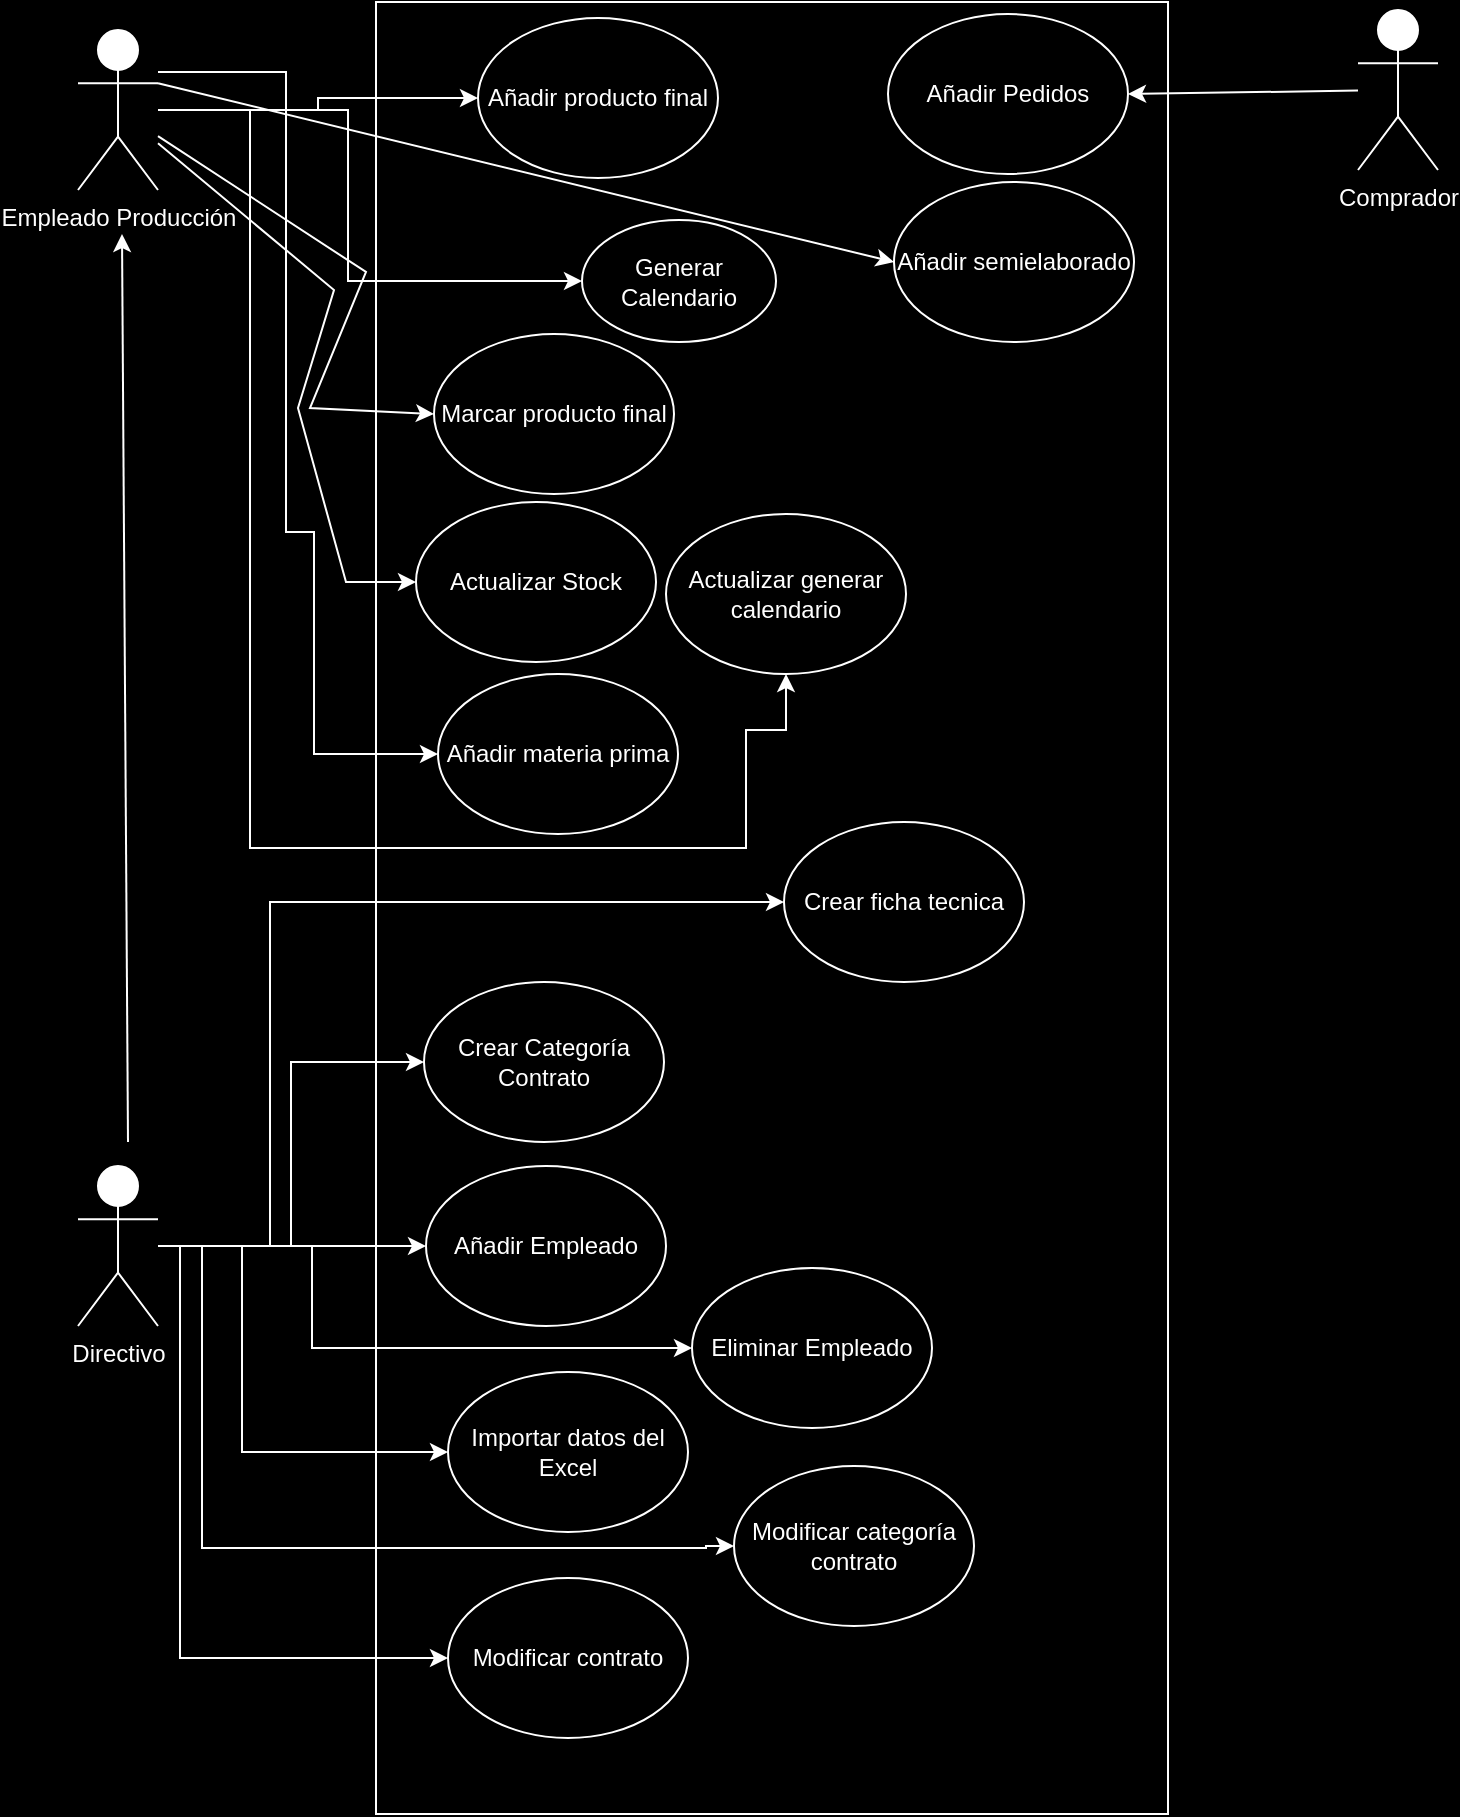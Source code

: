 <mxfile version="25.0.3">
  <diagram name="Página-1" id="06AF3zY8WJ6L7aPvt4G1">
    <mxGraphModel dx="1187" dy="634" grid="0" gridSize="10" guides="1" tooltips="1" connect="1" arrows="1" fold="1" page="1" pageScale="1" pageWidth="1169" pageHeight="1654" background="#000000" math="0" shadow="0">
      <root>
        <mxCell id="0" />
        <mxCell id="1" parent="0" />
        <mxCell id="SCfyc4ZBx02yeM0d7_xD-1" value="&lt;font color=&quot;#ffffff&quot;&gt;Directivo&lt;/font&gt;" style="shape=umlActor;verticalLabelPosition=bottom;verticalAlign=top;html=1;outlineConnect=0;strokeColor=#FFFFFF;" parent="1" vertex="1">
          <mxGeometry x="51" y="626" width="40" height="80" as="geometry" />
        </mxCell>
        <mxCell id="SCfyc4ZBx02yeM0d7_xD-26" value="" style="edgeStyle=orthogonalEdgeStyle;rounded=0;orthogonalLoop=1;jettySize=auto;html=1;" parent="1" source="SCfyc4ZBx02yeM0d7_xD-4" edge="1">
          <mxGeometry relative="1" as="geometry">
            <mxPoint x="100" y="320" as="targetPoint" />
          </mxGeometry>
        </mxCell>
        <mxCell id="SCfyc4ZBx02yeM0d7_xD-4" value="&lt;font color=&quot;#ffffff&quot;&gt;Empleado Producción&lt;/font&gt;" style="shape=umlActor;verticalLabelPosition=bottom;verticalAlign=top;html=1;outlineConnect=0;strokeColor=#FFFFFF;" parent="1" vertex="1">
          <mxGeometry x="51" y="58" width="40" height="80" as="geometry" />
        </mxCell>
        <mxCell id="SCfyc4ZBx02yeM0d7_xD-7" value="" style="rounded=0;whiteSpace=wrap;html=1;strokeColor=#FFFFFF;gradientColor=none;fillColor=#000000;" parent="1" vertex="1">
          <mxGeometry x="200" y="44" width="396" height="906" as="geometry" />
        </mxCell>
        <mxCell id="SCfyc4ZBx02yeM0d7_xD-11" value="" style="endArrow=classic;html=1;rounded=0;strokeColor=#FFFFFF;" parent="1" edge="1">
          <mxGeometry width="50" height="50" relative="1" as="geometry">
            <mxPoint x="76" y="614" as="sourcePoint" />
            <mxPoint x="73" y="160" as="targetPoint" />
          </mxGeometry>
        </mxCell>
        <mxCell id="SCfyc4ZBx02yeM0d7_xD-14" value="Añadir Empleado" style="ellipse;whiteSpace=wrap;html=1;strokeColor=#FFFFFF;fillColor=none;fontColor=#FFFFFF;" parent="1" vertex="1">
          <mxGeometry x="225" y="626" width="120" height="80" as="geometry" />
        </mxCell>
        <mxCell id="SCfyc4ZBx02yeM0d7_xD-15" value="Añadir Pedidos" style="ellipse;whiteSpace=wrap;html=1;strokeColor=#FFFFFF;fontColor=#FFFFFF;fillColor=#000000;" parent="1" vertex="1">
          <mxGeometry x="456" y="50" width="120" height="80" as="geometry" />
        </mxCell>
        <mxCell id="SCfyc4ZBx02yeM0d7_xD-17" value="Actualizar Stock" style="ellipse;whiteSpace=wrap;html=1;strokeColor=#FFFFFF;fillColor=#000000;fontColor=#FFFFFF;" parent="1" vertex="1">
          <mxGeometry x="220" y="294" width="120" height="80" as="geometry" />
        </mxCell>
        <mxCell id="SCfyc4ZBx02yeM0d7_xD-18" value="Marcar producto final" style="ellipse;whiteSpace=wrap;html=1;strokeColor=#FFFFFF;fillColor=#000000;fontColor=#FFFFFF;" parent="1" vertex="1">
          <mxGeometry x="229" y="210" width="120" height="80" as="geometry" />
        </mxCell>
        <mxCell id="SCfyc4ZBx02yeM0d7_xD-19" value="" style="endArrow=classic;html=1;rounded=0;entryX=0;entryY=0.5;entryDx=0;entryDy=0;strokeColor=#FFFFFF;" parent="1" source="SCfyc4ZBx02yeM0d7_xD-1" target="SCfyc4ZBx02yeM0d7_xD-14" edge="1">
          <mxGeometry width="50" height="50" relative="1" as="geometry">
            <mxPoint x="130" y="480" as="sourcePoint" />
            <mxPoint x="340" y="310" as="targetPoint" />
          </mxGeometry>
        </mxCell>
        <mxCell id="SCfyc4ZBx02yeM0d7_xD-21" value="" style="endArrow=classic;html=1;rounded=0;strokeColor=#FFFFFF;entryX=1;entryY=0.5;entryDx=0;entryDy=0;" parent="1" source="uhOR-iNoNvTAdWTuNF0g-2" target="SCfyc4ZBx02yeM0d7_xD-15" edge="1">
          <mxGeometry width="50" height="50" relative="1" as="geometry">
            <mxPoint x="151" y="119" as="sourcePoint" />
            <mxPoint x="626" y="144" as="targetPoint" />
          </mxGeometry>
        </mxCell>
        <mxCell id="SCfyc4ZBx02yeM0d7_xD-23" value="" style="endArrow=classic;html=1;rounded=0;entryX=0;entryY=0.5;entryDx=0;entryDy=0;strokeColor=#FFFFFF;" parent="1" source="SCfyc4ZBx02yeM0d7_xD-4" target="SCfyc4ZBx02yeM0d7_xD-17" edge="1">
          <mxGeometry width="50" height="50" relative="1" as="geometry">
            <mxPoint x="137" y="293" as="sourcePoint" />
            <mxPoint x="180" y="330" as="targetPoint" />
            <Array as="points">
              <mxPoint x="179" y="188" />
              <mxPoint x="161" y="247" />
              <mxPoint x="185" y="334" />
            </Array>
          </mxGeometry>
        </mxCell>
        <mxCell id="SCfyc4ZBx02yeM0d7_xD-24" value="" style="endArrow=classic;html=1;rounded=0;entryX=0;entryY=0.5;entryDx=0;entryDy=0;strokeColor=#FFFFFF;" parent="1" source="SCfyc4ZBx02yeM0d7_xD-4" target="SCfyc4ZBx02yeM0d7_xD-18" edge="1">
          <mxGeometry width="50" height="50" relative="1" as="geometry">
            <mxPoint x="140" y="200" as="sourcePoint" />
            <mxPoint x="190" y="340" as="targetPoint" />
            <Array as="points">
              <mxPoint x="195" y="179" />
              <mxPoint x="167" y="247" />
            </Array>
          </mxGeometry>
        </mxCell>
        <mxCell id="uhOR-iNoNvTAdWTuNF0g-2" value="&lt;font color=&quot;#ffffff&quot;&gt;Comprador&lt;/font&gt;" style="shape=umlActor;verticalLabelPosition=bottom;verticalAlign=top;html=1;outlineConnect=0;strokeColor=#FFFFFF;" parent="1" vertex="1">
          <mxGeometry x="691" y="48" width="40" height="80" as="geometry" />
        </mxCell>
        <mxCell id="_DzYwH8s_2HNpL_4tAYA-2" value="Importar datos del Excel" style="ellipse;whiteSpace=wrap;html=1;strokeColor=#FFFFFF;fillColor=none;fontColor=#FFFFFF;" vertex="1" parent="1">
          <mxGeometry x="236" y="729" width="120" height="80" as="geometry" />
        </mxCell>
        <mxCell id="_DzYwH8s_2HNpL_4tAYA-3" style="edgeStyle=orthogonalEdgeStyle;rounded=0;orthogonalLoop=1;jettySize=auto;html=1;strokeColor=#FFFFFF;entryX=0;entryY=0.5;entryDx=0;entryDy=0;" edge="1" parent="1" source="SCfyc4ZBx02yeM0d7_xD-1" target="_DzYwH8s_2HNpL_4tAYA-2">
          <mxGeometry relative="1" as="geometry">
            <mxPoint x="177" y="804" as="targetPoint" />
            <Array as="points">
              <mxPoint x="133" y="666" />
              <mxPoint x="133" y="769" />
            </Array>
          </mxGeometry>
        </mxCell>
        <mxCell id="_DzYwH8s_2HNpL_4tAYA-5" value="Añadir materia prima" style="ellipse;whiteSpace=wrap;html=1;strokeColor=#FFFFFF;fillColor=none;fontColor=#FFFFFF;" vertex="1" parent="1">
          <mxGeometry x="231" y="380" width="120" height="80" as="geometry" />
        </mxCell>
        <mxCell id="_DzYwH8s_2HNpL_4tAYA-4" style="edgeStyle=orthogonalEdgeStyle;rounded=0;orthogonalLoop=1;jettySize=auto;html=1;strokeColor=#FFFFFF;entryX=0;entryY=0.5;entryDx=0;entryDy=0;" edge="1" parent="1" source="SCfyc4ZBx02yeM0d7_xD-4" target="_DzYwH8s_2HNpL_4tAYA-5">
          <mxGeometry relative="1" as="geometry">
            <mxPoint x="172.765" y="457.059" as="targetPoint" />
            <Array as="points">
              <mxPoint x="155" y="79" />
              <mxPoint x="155" y="309" />
              <mxPoint x="169" y="309" />
              <mxPoint x="169" y="420" />
            </Array>
          </mxGeometry>
        </mxCell>
        <mxCell id="_DzYwH8s_2HNpL_4tAYA-6" value="Añadir semielaborado" style="ellipse;whiteSpace=wrap;html=1;strokeColor=#FFFFFF;fillColor=none;fontColor=#FFFFFF;" vertex="1" parent="1">
          <mxGeometry x="459" y="134" width="120" height="80" as="geometry" />
        </mxCell>
        <mxCell id="_DzYwH8s_2HNpL_4tAYA-7" value="" style="endArrow=classic;html=1;rounded=0;exitX=1;exitY=0.333;exitDx=0;exitDy=0;exitPerimeter=0;entryX=0;entryY=0.5;entryDx=0;entryDy=0;strokeColor=#ffffff;" edge="1" parent="1" source="SCfyc4ZBx02yeM0d7_xD-4" target="_DzYwH8s_2HNpL_4tAYA-6">
          <mxGeometry width="50" height="50" relative="1" as="geometry">
            <mxPoint x="457" y="412" as="sourcePoint" />
            <mxPoint x="507" y="362" as="targetPoint" />
          </mxGeometry>
        </mxCell>
        <mxCell id="_DzYwH8s_2HNpL_4tAYA-10" value="Crear ficha tecnica" style="ellipse;whiteSpace=wrap;html=1;strokeColor=#FFFFFF;fillColor=none;fontColor=#FFFFFF;" vertex="1" parent="1">
          <mxGeometry x="404" y="454" width="120" height="80" as="geometry" />
        </mxCell>
        <mxCell id="_DzYwH8s_2HNpL_4tAYA-11" style="edgeStyle=orthogonalEdgeStyle;rounded=0;orthogonalLoop=1;jettySize=auto;html=1;entryX=0;entryY=0.5;entryDx=0;entryDy=0;strokeColor=#FFFFFF;" edge="1" parent="1" source="SCfyc4ZBx02yeM0d7_xD-1" target="_DzYwH8s_2HNpL_4tAYA-10">
          <mxGeometry relative="1" as="geometry">
            <Array as="points">
              <mxPoint x="147" y="666" />
              <mxPoint x="147" y="494" />
            </Array>
          </mxGeometry>
        </mxCell>
        <mxCell id="_DzYwH8s_2HNpL_4tAYA-12" value="Eliminar Empleado" style="ellipse;whiteSpace=wrap;html=1;strokeColor=#FFFFFF;fillColor=none;fontColor=#FFFFFF;" vertex="1" parent="1">
          <mxGeometry x="358" y="677" width="120" height="80" as="geometry" />
        </mxCell>
        <mxCell id="_DzYwH8s_2HNpL_4tAYA-13" style="edgeStyle=orthogonalEdgeStyle;rounded=0;orthogonalLoop=1;jettySize=auto;html=1;entryX=0;entryY=0.5;entryDx=0;entryDy=0;strokeColor=#FFFFFF;" edge="1" parent="1" source="SCfyc4ZBx02yeM0d7_xD-1" target="_DzYwH8s_2HNpL_4tAYA-12">
          <mxGeometry relative="1" as="geometry">
            <Array as="points">
              <mxPoint x="168" y="666" />
              <mxPoint x="168" y="717" />
            </Array>
          </mxGeometry>
        </mxCell>
        <mxCell id="_DzYwH8s_2HNpL_4tAYA-14" value="Crear Categoría Contrato" style="ellipse;whiteSpace=wrap;html=1;strokeColor=#FFFFFF;fillColor=none;fontColor=#FFFFFF;" vertex="1" parent="1">
          <mxGeometry x="224" y="534" width="120" height="80" as="geometry" />
        </mxCell>
        <mxCell id="_DzYwH8s_2HNpL_4tAYA-15" style="edgeStyle=orthogonalEdgeStyle;rounded=0;orthogonalLoop=1;jettySize=auto;html=1;entryX=0;entryY=0.5;entryDx=0;entryDy=0;strokeColor=#ffffff;" edge="1" parent="1" source="SCfyc4ZBx02yeM0d7_xD-1" target="_DzYwH8s_2HNpL_4tAYA-14">
          <mxGeometry relative="1" as="geometry" />
        </mxCell>
        <mxCell id="_DzYwH8s_2HNpL_4tAYA-18" value="Modificar categoría contrato" style="ellipse;whiteSpace=wrap;html=1;strokeColor=#FFFFFF;fillColor=none;fontColor=#FFFFFF;" vertex="1" parent="1">
          <mxGeometry x="379" y="776" width="120" height="80" as="geometry" />
        </mxCell>
        <mxCell id="_DzYwH8s_2HNpL_4tAYA-19" style="edgeStyle=orthogonalEdgeStyle;rounded=0;orthogonalLoop=1;jettySize=auto;html=1;entryX=0;entryY=0.5;entryDx=0;entryDy=0;strokeColor=#FFFFFF;" edge="1" parent="1" source="SCfyc4ZBx02yeM0d7_xD-1" target="_DzYwH8s_2HNpL_4tAYA-18">
          <mxGeometry relative="1" as="geometry">
            <Array as="points">
              <mxPoint x="113" y="666" />
              <mxPoint x="113" y="817" />
              <mxPoint x="365" y="817" />
            </Array>
          </mxGeometry>
        </mxCell>
        <mxCell id="_DzYwH8s_2HNpL_4tAYA-20" value="Modificar contrato" style="ellipse;whiteSpace=wrap;html=1;strokeColor=#FFFFFF;fillColor=none;fontColor=#FFFFFF;" vertex="1" parent="1">
          <mxGeometry x="236" y="832" width="120" height="80" as="geometry" />
        </mxCell>
        <mxCell id="_DzYwH8s_2HNpL_4tAYA-21" style="edgeStyle=orthogonalEdgeStyle;rounded=0;orthogonalLoop=1;jettySize=auto;html=1;entryX=0;entryY=0.5;entryDx=0;entryDy=0;strokeColor=#FFFFFF;" edge="1" parent="1" source="SCfyc4ZBx02yeM0d7_xD-1" target="_DzYwH8s_2HNpL_4tAYA-20">
          <mxGeometry relative="1" as="geometry">
            <Array as="points">
              <mxPoint x="102" y="666" />
              <mxPoint x="102" y="872" />
            </Array>
          </mxGeometry>
        </mxCell>
        <mxCell id="_DzYwH8s_2HNpL_4tAYA-22" value="Añadir producto final" style="ellipse;whiteSpace=wrap;html=1;strokeColor=#FFFFFF;fillColor=none;fontColor=#FFFFFF;" vertex="1" parent="1">
          <mxGeometry x="251" y="52" width="120" height="80" as="geometry" />
        </mxCell>
        <mxCell id="_DzYwH8s_2HNpL_4tAYA-23" style="edgeStyle=orthogonalEdgeStyle;rounded=0;orthogonalLoop=1;jettySize=auto;html=1;entryX=0;entryY=0.5;entryDx=0;entryDy=0;strokeColor=#FFFFFF;" edge="1" parent="1" source="SCfyc4ZBx02yeM0d7_xD-4" target="_DzYwH8s_2HNpL_4tAYA-22">
          <mxGeometry relative="1" as="geometry" />
        </mxCell>
        <mxCell id="_DzYwH8s_2HNpL_4tAYA-24" value="Generar Calendario" style="ellipse;whiteSpace=wrap;html=1;strokeColor=#FFFFFF;fillColor=#000000;fontColor=#FFFFFF;" vertex="1" parent="1">
          <mxGeometry x="303" y="153" width="97" height="61" as="geometry" />
        </mxCell>
        <mxCell id="_DzYwH8s_2HNpL_4tAYA-25" style="edgeStyle=orthogonalEdgeStyle;rounded=0;orthogonalLoop=1;jettySize=auto;html=1;entryX=0;entryY=0.5;entryDx=0;entryDy=0;strokeColor=#FFFFFF;" edge="1" parent="1" source="SCfyc4ZBx02yeM0d7_xD-4" target="_DzYwH8s_2HNpL_4tAYA-24">
          <mxGeometry relative="1" as="geometry">
            <Array as="points">
              <mxPoint x="186" y="98" />
              <mxPoint x="186" y="184" />
            </Array>
          </mxGeometry>
        </mxCell>
        <mxCell id="_DzYwH8s_2HNpL_4tAYA-26" value="Actualizar generar calendario" style="ellipse;whiteSpace=wrap;html=1;strokeColor=#FFFFFF;fillColor=#000000;fontColor=#FFFFFF;" vertex="1" parent="1">
          <mxGeometry x="345" y="300" width="120" height="80" as="geometry" />
        </mxCell>
        <mxCell id="_DzYwH8s_2HNpL_4tAYA-27" style="edgeStyle=orthogonalEdgeStyle;rounded=0;orthogonalLoop=1;jettySize=auto;html=1;entryX=0.5;entryY=1;entryDx=0;entryDy=0;strokeColor=#FFFFFF;" edge="1" parent="1" source="SCfyc4ZBx02yeM0d7_xD-4" target="_DzYwH8s_2HNpL_4tAYA-26">
          <mxGeometry relative="1" as="geometry">
            <Array as="points">
              <mxPoint x="137" y="98" />
              <mxPoint x="137" y="467" />
              <mxPoint x="385" y="467" />
              <mxPoint x="385" y="408" />
              <mxPoint x="405" y="408" />
            </Array>
          </mxGeometry>
        </mxCell>
      </root>
    </mxGraphModel>
  </diagram>
</mxfile>
